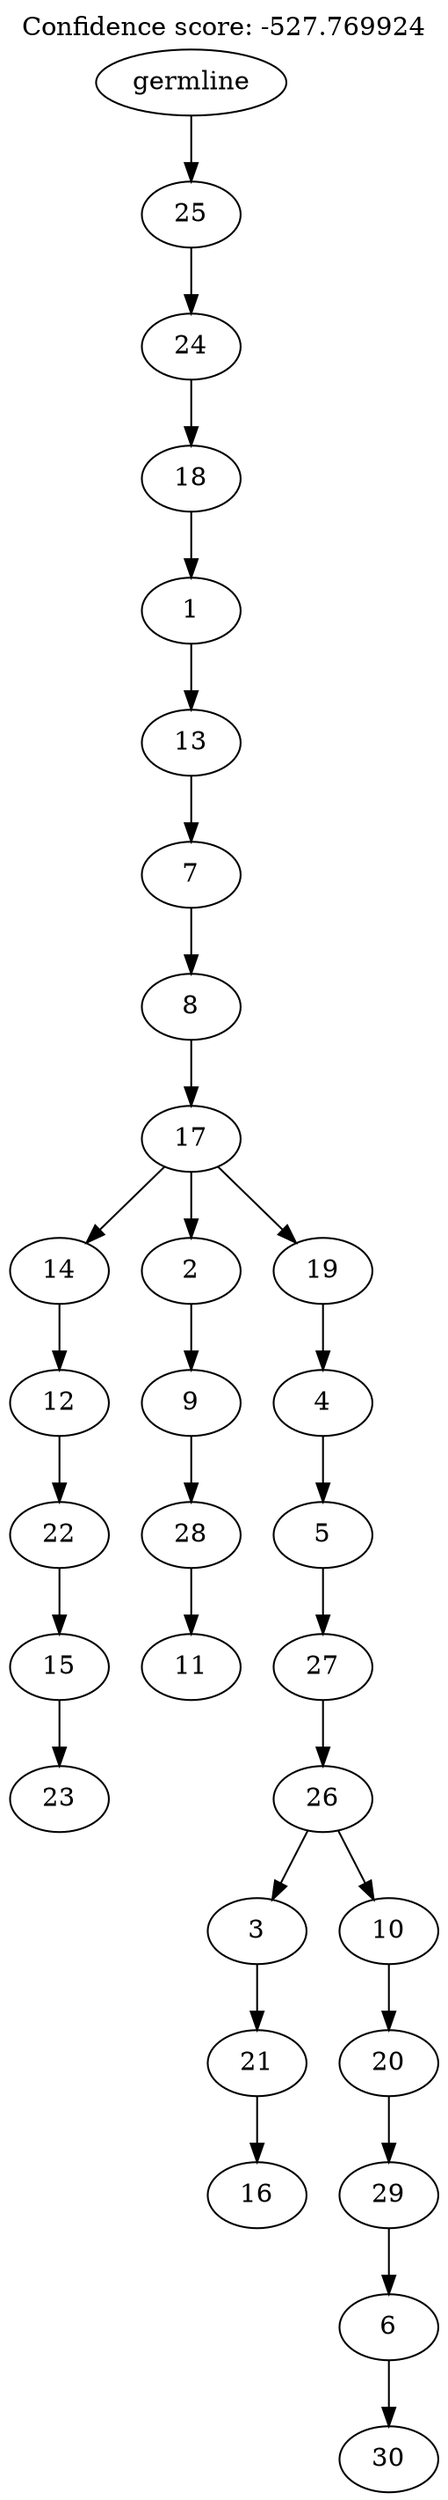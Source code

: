 digraph g {
	"29" -> "30";
	"30" [label="23"];
	"28" -> "29";
	"29" [label="15"];
	"27" -> "28";
	"28" [label="22"];
	"26" -> "27";
	"27" [label="12"];
	"24" -> "25";
	"25" [label="11"];
	"23" -> "24";
	"24" [label="28"];
	"22" -> "23";
	"23" [label="9"];
	"20" -> "21";
	"21" [label="16"];
	"19" -> "20";
	"20" [label="21"];
	"17" -> "18";
	"18" [label="30"];
	"16" -> "17";
	"17" [label="6"];
	"15" -> "16";
	"16" [label="29"];
	"14" -> "15";
	"15" [label="20"];
	"13" -> "14";
	"14" [label="10"];
	"13" -> "19";
	"19" [label="3"];
	"12" -> "13";
	"13" [label="26"];
	"11" -> "12";
	"12" [label="27"];
	"10" -> "11";
	"11" [label="5"];
	"9" -> "10";
	"10" [label="4"];
	"8" -> "9";
	"9" [label="19"];
	"8" -> "22";
	"22" [label="2"];
	"8" -> "26";
	"26" [label="14"];
	"7" -> "8";
	"8" [label="17"];
	"6" -> "7";
	"7" [label="8"];
	"5" -> "6";
	"6" [label="7"];
	"4" -> "5";
	"5" [label="13"];
	"3" -> "4";
	"4" [label="1"];
	"2" -> "3";
	"3" [label="18"];
	"1" -> "2";
	"2" [label="24"];
	"0" -> "1";
	"1" [label="25"];
	"0" [label="germline"];
	labelloc="t";
	label="Confidence score: -527.769924";
}
